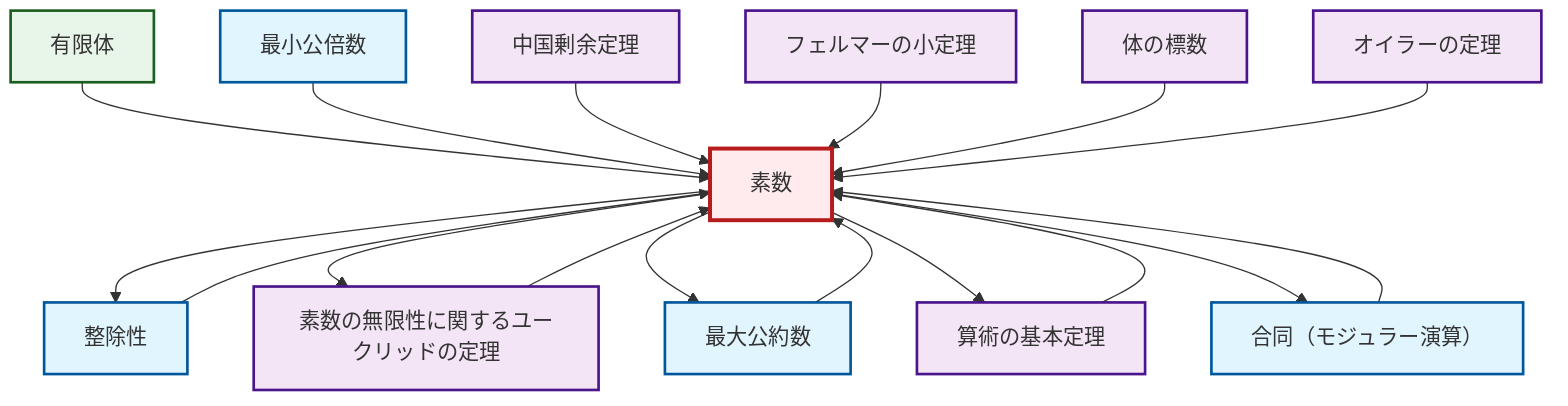 graph TD
    classDef definition fill:#e1f5fe,stroke:#01579b,stroke-width:2px
    classDef theorem fill:#f3e5f5,stroke:#4a148c,stroke-width:2px
    classDef axiom fill:#fff3e0,stroke:#e65100,stroke-width:2px
    classDef example fill:#e8f5e9,stroke:#1b5e20,stroke-width:2px
    classDef current fill:#ffebee,stroke:#b71c1c,stroke-width:3px
    thm-field-characteristic["体の標数"]:::theorem
    def-divisibility["整除性"]:::definition
    def-lcm["最小公倍数"]:::definition
    def-prime["素数"]:::definition
    thm-fundamental-arithmetic["算術の基本定理"]:::theorem
    thm-euclid-infinitude-primes["素数の無限性に関するユークリッドの定理"]:::theorem
    thm-chinese-remainder["中国剰余定理"]:::theorem
    thm-euler["オイラーの定理"]:::theorem
    def-congruence["合同（モジュラー演算）"]:::definition
    def-gcd["最大公約数"]:::definition
    thm-fermat-little["フェルマーの小定理"]:::theorem
    ex-finite-field["有限体"]:::example
    def-prime --> def-divisibility
    ex-finite-field --> def-prime
    def-lcm --> def-prime
    def-prime --> thm-euclid-infinitude-primes
    thm-chinese-remainder --> def-prime
    thm-fermat-little --> def-prime
    thm-field-characteristic --> def-prime
    thm-euclid-infinitude-primes --> def-prime
    thm-euler --> def-prime
    thm-fundamental-arithmetic --> def-prime
    def-divisibility --> def-prime
    def-congruence --> def-prime
    def-prime --> def-gcd
    def-prime --> thm-fundamental-arithmetic
    def-gcd --> def-prime
    def-prime --> def-congruence
    class def-prime current